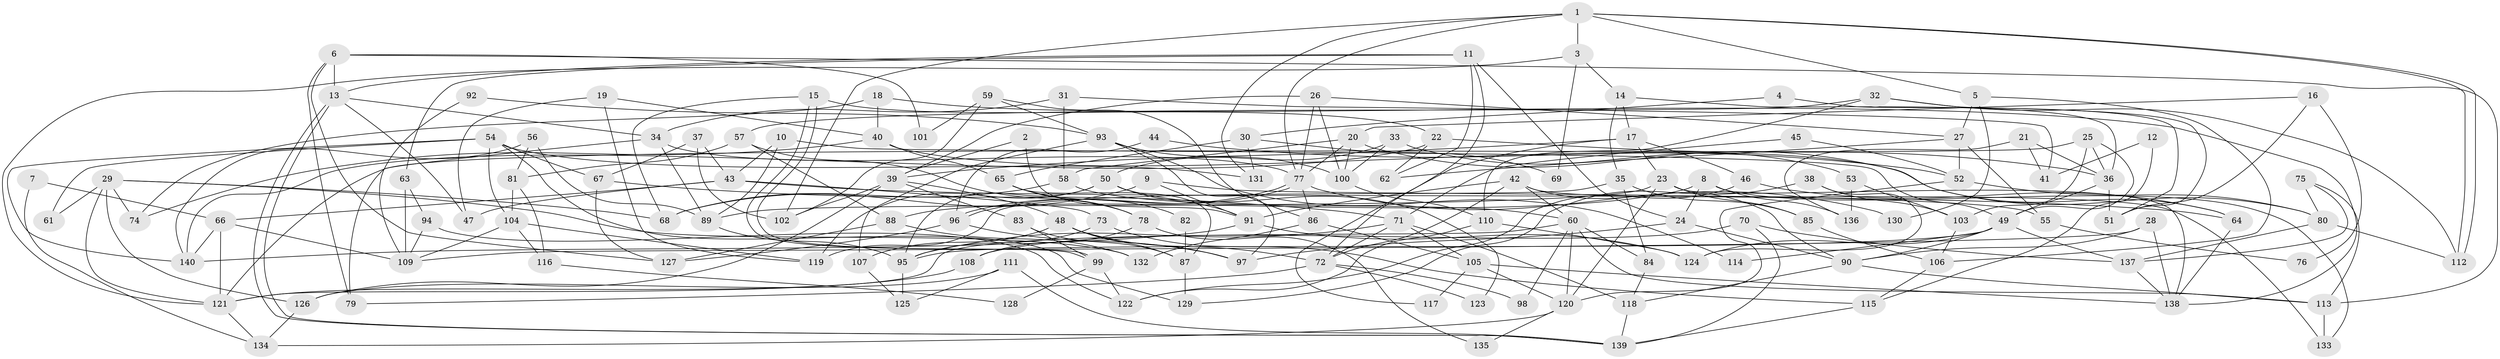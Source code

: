 // coarse degree distribution, {7: 0.14130434782608695, 2: 0.11956521739130435, 4: 0.18478260869565216, 5: 0.21739130434782608, 3: 0.14130434782608695, 10: 0.03260869565217391, 6: 0.08695652173913043, 8: 0.043478260869565216, 12: 0.010869565217391304, 1: 0.010869565217391304, 9: 0.010869565217391304}
// Generated by graph-tools (version 1.1) at 2025/41/03/06/25 10:41:58]
// undirected, 140 vertices, 280 edges
graph export_dot {
graph [start="1"]
  node [color=gray90,style=filled];
  1;
  2;
  3;
  4;
  5;
  6;
  7;
  8;
  9;
  10;
  11;
  12;
  13;
  14;
  15;
  16;
  17;
  18;
  19;
  20;
  21;
  22;
  23;
  24;
  25;
  26;
  27;
  28;
  29;
  30;
  31;
  32;
  33;
  34;
  35;
  36;
  37;
  38;
  39;
  40;
  41;
  42;
  43;
  44;
  45;
  46;
  47;
  48;
  49;
  50;
  51;
  52;
  53;
  54;
  55;
  56;
  57;
  58;
  59;
  60;
  61;
  62;
  63;
  64;
  65;
  66;
  67;
  68;
  69;
  70;
  71;
  72;
  73;
  74;
  75;
  76;
  77;
  78;
  79;
  80;
  81;
  82;
  83;
  84;
  85;
  86;
  87;
  88;
  89;
  90;
  91;
  92;
  93;
  94;
  95;
  96;
  97;
  98;
  99;
  100;
  101;
  102;
  103;
  104;
  105;
  106;
  107;
  108;
  109;
  110;
  111;
  112;
  113;
  114;
  115;
  116;
  117;
  118;
  119;
  120;
  121;
  122;
  123;
  124;
  125;
  126;
  127;
  128;
  129;
  130;
  131;
  132;
  133;
  134;
  135;
  136;
  137;
  138;
  139;
  140;
  1 -- 3;
  1 -- 112;
  1 -- 112;
  1 -- 5;
  1 -- 77;
  1 -- 102;
  1 -- 131;
  2 -- 39;
  2 -- 91;
  3 -- 14;
  3 -- 121;
  3 -- 69;
  4 -- 30;
  4 -- 51;
  5 -- 27;
  5 -- 106;
  5 -- 130;
  6 -- 13;
  6 -- 113;
  6 -- 79;
  6 -- 101;
  6 -- 127;
  7 -- 66;
  7 -- 134;
  8 -- 24;
  8 -- 88;
  8 -- 133;
  8 -- 136;
  9 -- 91;
  9 -- 68;
  9 -- 55;
  10 -- 89;
  10 -- 49;
  10 -- 43;
  11 -- 72;
  11 -- 13;
  11 -- 24;
  11 -- 62;
  11 -- 63;
  12 -- 41;
  12 -- 115;
  13 -- 139;
  13 -- 139;
  13 -- 34;
  13 -- 47;
  14 -- 17;
  14 -- 35;
  14 -- 36;
  15 -- 22;
  15 -- 99;
  15 -- 99;
  15 -- 68;
  16 -- 20;
  16 -- 51;
  16 -- 76;
  17 -- 39;
  17 -- 23;
  17 -- 46;
  17 -- 117;
  18 -- 138;
  18 -- 40;
  18 -- 74;
  19 -- 40;
  19 -- 47;
  19 -- 119;
  20 -- 100;
  20 -- 77;
  20 -- 58;
  20 -- 64;
  21 -- 136;
  21 -- 36;
  21 -- 41;
  22 -- 36;
  22 -- 140;
  22 -- 62;
  23 -- 89;
  23 -- 138;
  23 -- 85;
  23 -- 120;
  24 -- 90;
  24 -- 97;
  25 -- 121;
  25 -- 36;
  25 -- 49;
  25 -- 103;
  26 -- 77;
  26 -- 39;
  26 -- 27;
  26 -- 100;
  27 -- 62;
  27 -- 52;
  27 -- 55;
  28 -- 109;
  28 -- 138;
  28 -- 90;
  29 -- 68;
  29 -- 121;
  29 -- 61;
  29 -- 74;
  29 -- 126;
  29 -- 132;
  30 -- 131;
  30 -- 65;
  30 -- 69;
  31 -- 58;
  31 -- 34;
  31 -- 41;
  32 -- 110;
  32 -- 112;
  32 -- 51;
  32 -- 57;
  33 -- 100;
  33 -- 50;
  33 -- 53;
  34 -- 77;
  34 -- 79;
  34 -- 89;
  35 -- 119;
  35 -- 84;
  35 -- 85;
  36 -- 49;
  36 -- 51;
  37 -- 102;
  37 -- 43;
  37 -- 67;
  38 -- 124;
  38 -- 103;
  38 -- 129;
  39 -- 126;
  39 -- 48;
  39 -- 83;
  39 -- 102;
  40 -- 80;
  40 -- 74;
  40 -- 65;
  42 -- 90;
  42 -- 133;
  42 -- 60;
  42 -- 72;
  42 -- 91;
  43 -- 73;
  43 -- 47;
  43 -- 64;
  43 -- 66;
  44 -- 52;
  44 -- 96;
  45 -- 71;
  45 -- 52;
  46 -- 64;
  46 -- 122;
  48 -- 107;
  48 -- 72;
  48 -- 87;
  48 -- 97;
  49 -- 137;
  49 -- 90;
  49 -- 95;
  49 -- 114;
  49 -- 124;
  50 -- 91;
  50 -- 119;
  50 -- 95;
  50 -- 123;
  52 -- 120;
  52 -- 80;
  53 -- 103;
  53 -- 136;
  54 -- 129;
  54 -- 67;
  54 -- 61;
  54 -- 104;
  54 -- 131;
  54 -- 140;
  55 -- 76;
  56 -- 89;
  56 -- 140;
  56 -- 81;
  57 -- 78;
  57 -- 81;
  57 -- 88;
  58 -- 60;
  58 -- 68;
  59 -- 102;
  59 -- 86;
  59 -- 93;
  59 -- 101;
  60 -- 120;
  60 -- 84;
  60 -- 98;
  60 -- 113;
  60 -- 121;
  63 -- 109;
  63 -- 94;
  64 -- 138;
  65 -- 87;
  65 -- 78;
  65 -- 82;
  66 -- 140;
  66 -- 109;
  66 -- 121;
  67 -- 127;
  67 -- 71;
  70 -- 139;
  70 -- 137;
  70 -- 108;
  71 -- 95;
  71 -- 72;
  71 -- 105;
  71 -- 118;
  72 -- 79;
  72 -- 98;
  72 -- 123;
  73 -- 95;
  73 -- 115;
  75 -- 113;
  75 -- 137;
  75 -- 80;
  77 -- 96;
  77 -- 96;
  77 -- 86;
  77 -- 130;
  78 -- 108;
  78 -- 135;
  80 -- 112;
  80 -- 137;
  81 -- 104;
  81 -- 116;
  82 -- 87;
  83 -- 99;
  83 -- 87;
  84 -- 118;
  85 -- 106;
  86 -- 132;
  86 -- 105;
  87 -- 129;
  88 -- 127;
  88 -- 132;
  89 -- 95;
  90 -- 113;
  90 -- 118;
  91 -- 124;
  91 -- 140;
  92 -- 109;
  92 -- 93;
  93 -- 97;
  93 -- 100;
  93 -- 107;
  93 -- 114;
  94 -- 109;
  94 -- 122;
  95 -- 125;
  96 -- 97;
  96 -- 127;
  99 -- 122;
  99 -- 128;
  100 -- 110;
  103 -- 106;
  104 -- 109;
  104 -- 116;
  104 -- 119;
  105 -- 117;
  105 -- 120;
  105 -- 138;
  106 -- 115;
  107 -- 125;
  108 -- 121;
  110 -- 122;
  110 -- 124;
  111 -- 139;
  111 -- 126;
  111 -- 125;
  113 -- 133;
  115 -- 139;
  116 -- 128;
  118 -- 139;
  120 -- 134;
  120 -- 135;
  121 -- 134;
  126 -- 134;
  137 -- 138;
}
